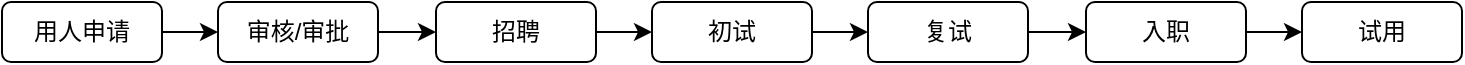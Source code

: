 <mxfile version="21.5.0" type="github">
  <diagram name="第 1 页" id="bBvsN8iroXIrdniodsAV">
    <mxGraphModel dx="1434" dy="764" grid="0" gridSize="10" guides="1" tooltips="1" connect="1" arrows="1" fold="1" page="1" pageScale="1" pageWidth="827" pageHeight="1169" math="0" shadow="0">
      <root>
        <mxCell id="0" />
        <mxCell id="1" parent="0" />
        <mxCell id="Z6-Ppaq8cFRIDpxLoorr-5" value="" style="edgeStyle=orthogonalEdgeStyle;rounded=0;orthogonalLoop=1;jettySize=auto;html=1;" parent="1" source="Z6-Ppaq8cFRIDpxLoorr-1" target="Z6-Ppaq8cFRIDpxLoorr-4" edge="1">
          <mxGeometry relative="1" as="geometry" />
        </mxCell>
        <mxCell id="Z6-Ppaq8cFRIDpxLoorr-1" value="用人申请" style="rounded=1;whiteSpace=wrap;html=1;" parent="1" vertex="1">
          <mxGeometry x="50" y="180" width="80" height="30" as="geometry" />
        </mxCell>
        <mxCell id="Z6-Ppaq8cFRIDpxLoorr-7" value="" style="edgeStyle=orthogonalEdgeStyle;rounded=0;orthogonalLoop=1;jettySize=auto;html=1;" parent="1" source="Z6-Ppaq8cFRIDpxLoorr-4" target="Z6-Ppaq8cFRIDpxLoorr-6" edge="1">
          <mxGeometry relative="1" as="geometry" />
        </mxCell>
        <mxCell id="Z6-Ppaq8cFRIDpxLoorr-4" value="审核/审批" style="whiteSpace=wrap;html=1;rounded=1;" parent="1" vertex="1">
          <mxGeometry x="158" y="180" width="80" height="30" as="geometry" />
        </mxCell>
        <mxCell id="Z6-Ppaq8cFRIDpxLoorr-9" value="" style="edgeStyle=orthogonalEdgeStyle;rounded=0;orthogonalLoop=1;jettySize=auto;html=1;" parent="1" source="Z6-Ppaq8cFRIDpxLoorr-6" target="Z6-Ppaq8cFRIDpxLoorr-8" edge="1">
          <mxGeometry relative="1" as="geometry" />
        </mxCell>
        <mxCell id="Z6-Ppaq8cFRIDpxLoorr-6" value="招聘" style="whiteSpace=wrap;html=1;rounded=1;" parent="1" vertex="1">
          <mxGeometry x="267" y="180" width="80" height="30" as="geometry" />
        </mxCell>
        <mxCell id="Z6-Ppaq8cFRIDpxLoorr-11" value="" style="edgeStyle=orthogonalEdgeStyle;rounded=0;orthogonalLoop=1;jettySize=auto;html=1;" parent="1" source="Z6-Ppaq8cFRIDpxLoorr-8" target="Z6-Ppaq8cFRIDpxLoorr-10" edge="1">
          <mxGeometry relative="1" as="geometry" />
        </mxCell>
        <mxCell id="Z6-Ppaq8cFRIDpxLoorr-8" value="初试" style="whiteSpace=wrap;html=1;rounded=1;" parent="1" vertex="1">
          <mxGeometry x="375" y="180" width="80" height="30" as="geometry" />
        </mxCell>
        <mxCell id="Z6-Ppaq8cFRIDpxLoorr-13" value="" style="edgeStyle=orthogonalEdgeStyle;rounded=0;orthogonalLoop=1;jettySize=auto;html=1;" parent="1" source="Z6-Ppaq8cFRIDpxLoorr-10" target="Z6-Ppaq8cFRIDpxLoorr-12" edge="1">
          <mxGeometry relative="1" as="geometry" />
        </mxCell>
        <mxCell id="Z6-Ppaq8cFRIDpxLoorr-10" value="复试" style="whiteSpace=wrap;html=1;rounded=1;" parent="1" vertex="1">
          <mxGeometry x="483" y="180" width="80" height="30" as="geometry" />
        </mxCell>
        <mxCell id="Z6-Ppaq8cFRIDpxLoorr-17" value="" style="edgeStyle=orthogonalEdgeStyle;rounded=0;orthogonalLoop=1;jettySize=auto;html=1;" parent="1" source="Z6-Ppaq8cFRIDpxLoorr-12" target="Z6-Ppaq8cFRIDpxLoorr-16" edge="1">
          <mxGeometry relative="1" as="geometry" />
        </mxCell>
        <mxCell id="Z6-Ppaq8cFRIDpxLoorr-12" value="入职" style="whiteSpace=wrap;html=1;rounded=1;" parent="1" vertex="1">
          <mxGeometry x="592" y="180" width="80" height="30" as="geometry" />
        </mxCell>
        <mxCell id="Z6-Ppaq8cFRIDpxLoorr-16" value="试用" style="whiteSpace=wrap;html=1;rounded=1;" parent="1" vertex="1">
          <mxGeometry x="700" y="180" width="80" height="30" as="geometry" />
        </mxCell>
      </root>
    </mxGraphModel>
  </diagram>
</mxfile>
